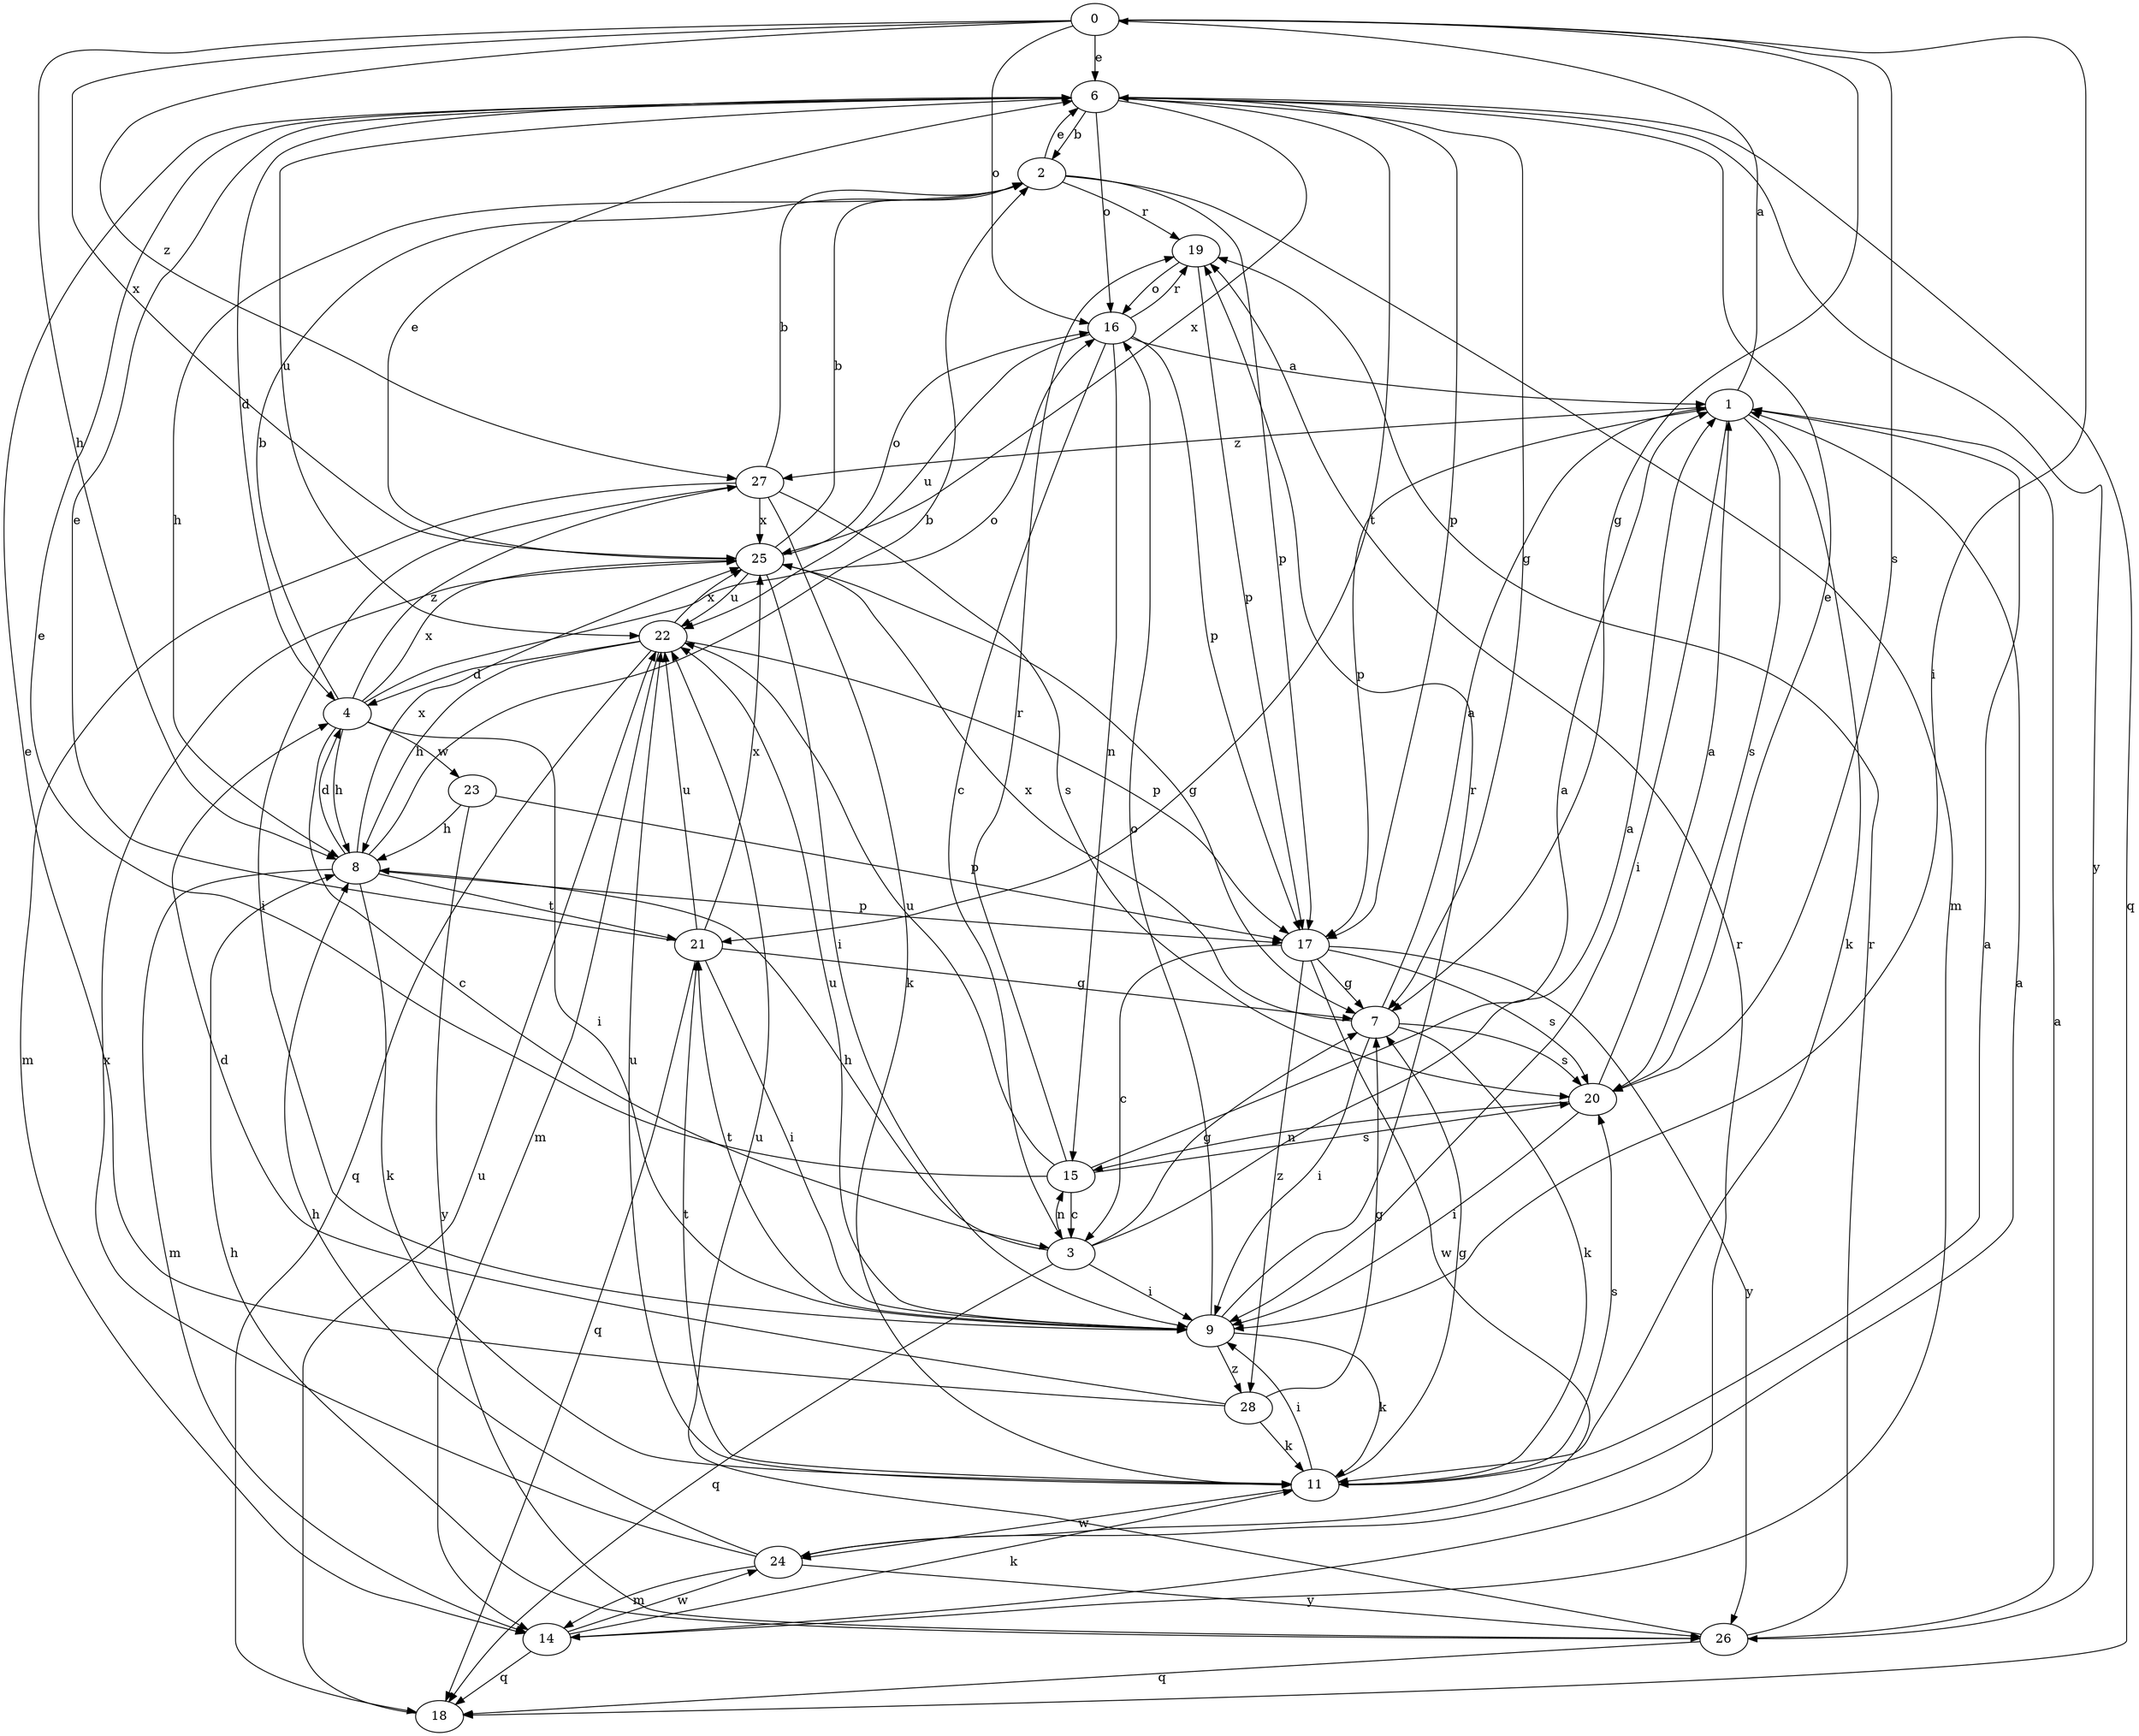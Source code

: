 strict digraph  {
0;
1;
2;
3;
4;
6;
7;
8;
9;
11;
14;
15;
16;
17;
18;
19;
20;
21;
22;
23;
24;
25;
26;
27;
28;
0 -> 6  [label=e];
0 -> 7  [label=g];
0 -> 8  [label=h];
0 -> 9  [label=i];
0 -> 16  [label=o];
0 -> 20  [label=s];
0 -> 25  [label=x];
0 -> 27  [label=z];
1 -> 0  [label=a];
1 -> 9  [label=i];
1 -> 11  [label=k];
1 -> 17  [label=p];
1 -> 20  [label=s];
1 -> 27  [label=z];
2 -> 6  [label=e];
2 -> 8  [label=h];
2 -> 14  [label=m];
2 -> 17  [label=p];
2 -> 19  [label=r];
3 -> 1  [label=a];
3 -> 7  [label=g];
3 -> 8  [label=h];
3 -> 9  [label=i];
3 -> 15  [label=n];
3 -> 18  [label=q];
4 -> 2  [label=b];
4 -> 3  [label=c];
4 -> 8  [label=h];
4 -> 9  [label=i];
4 -> 16  [label=o];
4 -> 23  [label=w];
4 -> 25  [label=x];
4 -> 27  [label=z];
6 -> 2  [label=b];
6 -> 4  [label=d];
6 -> 7  [label=g];
6 -> 16  [label=o];
6 -> 17  [label=p];
6 -> 18  [label=q];
6 -> 21  [label=t];
6 -> 22  [label=u];
6 -> 25  [label=x];
6 -> 26  [label=y];
7 -> 1  [label=a];
7 -> 9  [label=i];
7 -> 11  [label=k];
7 -> 20  [label=s];
7 -> 25  [label=x];
8 -> 2  [label=b];
8 -> 4  [label=d];
8 -> 11  [label=k];
8 -> 14  [label=m];
8 -> 17  [label=p];
8 -> 21  [label=t];
8 -> 25  [label=x];
9 -> 11  [label=k];
9 -> 16  [label=o];
9 -> 19  [label=r];
9 -> 21  [label=t];
9 -> 22  [label=u];
9 -> 28  [label=z];
11 -> 1  [label=a];
11 -> 7  [label=g];
11 -> 9  [label=i];
11 -> 20  [label=s];
11 -> 21  [label=t];
11 -> 22  [label=u];
11 -> 24  [label=w];
14 -> 11  [label=k];
14 -> 18  [label=q];
14 -> 19  [label=r];
14 -> 24  [label=w];
15 -> 1  [label=a];
15 -> 3  [label=c];
15 -> 6  [label=e];
15 -> 19  [label=r];
15 -> 20  [label=s];
15 -> 22  [label=u];
16 -> 1  [label=a];
16 -> 3  [label=c];
16 -> 15  [label=n];
16 -> 17  [label=p];
16 -> 19  [label=r];
16 -> 22  [label=u];
17 -> 3  [label=c];
17 -> 7  [label=g];
17 -> 20  [label=s];
17 -> 24  [label=w];
17 -> 26  [label=y];
17 -> 28  [label=z];
18 -> 22  [label=u];
19 -> 16  [label=o];
19 -> 17  [label=p];
20 -> 1  [label=a];
20 -> 6  [label=e];
20 -> 9  [label=i];
20 -> 15  [label=n];
21 -> 6  [label=e];
21 -> 7  [label=g];
21 -> 9  [label=i];
21 -> 18  [label=q];
21 -> 22  [label=u];
21 -> 25  [label=x];
22 -> 4  [label=d];
22 -> 8  [label=h];
22 -> 14  [label=m];
22 -> 17  [label=p];
22 -> 18  [label=q];
22 -> 25  [label=x];
23 -> 8  [label=h];
23 -> 17  [label=p];
23 -> 26  [label=y];
24 -> 1  [label=a];
24 -> 8  [label=h];
24 -> 14  [label=m];
24 -> 25  [label=x];
24 -> 26  [label=y];
25 -> 2  [label=b];
25 -> 6  [label=e];
25 -> 7  [label=g];
25 -> 9  [label=i];
25 -> 16  [label=o];
25 -> 22  [label=u];
26 -> 1  [label=a];
26 -> 8  [label=h];
26 -> 18  [label=q];
26 -> 19  [label=r];
26 -> 22  [label=u];
27 -> 2  [label=b];
27 -> 9  [label=i];
27 -> 11  [label=k];
27 -> 14  [label=m];
27 -> 20  [label=s];
27 -> 25  [label=x];
28 -> 4  [label=d];
28 -> 6  [label=e];
28 -> 7  [label=g];
28 -> 11  [label=k];
}
